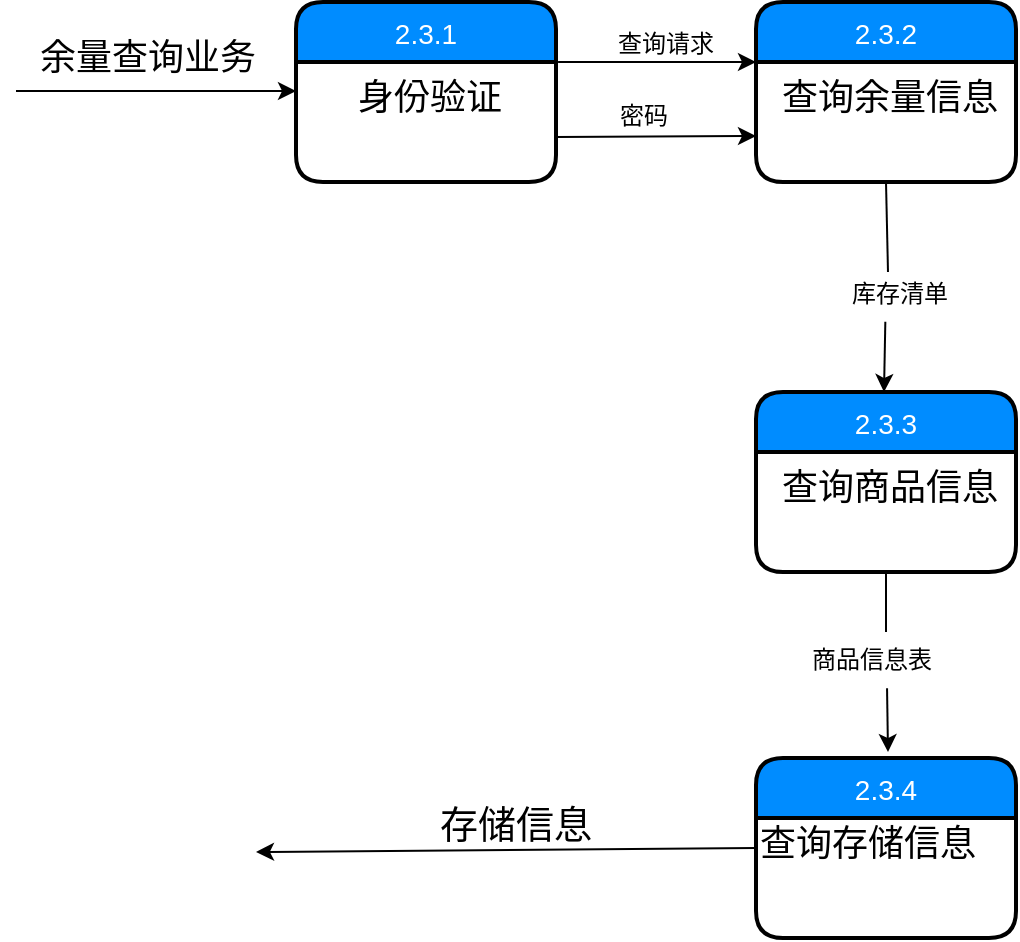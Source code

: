 <mxfile version="10.6.1" type="github"><diagram id="4TBrO0G1gojzI9859Grj" name="Page-1"><mxGraphModel dx="2400" dy="1151" grid="1" gridSize="10" guides="1" tooltips="1" connect="1" arrows="1" fold="1" page="1" pageScale="1" pageWidth="827" pageHeight="1169" math="0" shadow="0"><root><mxCell id="0"/><mxCell id="1" parent="0"/><mxCell id="ApuRvn5vEPkOLJ8WpnHc-2" value="" style="endArrow=classic;html=1;" edge="1" parent="1"><mxGeometry width="50" height="50" relative="1" as="geometry"><mxPoint x="560" y="159.5" as="sourcePoint"/><mxPoint x="700" y="159.5" as="targetPoint"/></mxGeometry></mxCell><mxCell id="ApuRvn5vEPkOLJ8WpnHc-3" value="&lt;font style=&quot;font-size: 18px&quot;&gt;余量查询业务&lt;/font&gt;" style="text;html=1;resizable=0;points=[];autosize=1;align=left;verticalAlign=top;spacingTop=-4;" vertex="1" parent="1"><mxGeometry x="570" y="130" width="120" height="20" as="geometry"/></mxCell><mxCell id="ApuRvn5vEPkOLJ8WpnHc-9" value="2.3.1" style="swimlane;childLayout=stackLayout;horizontal=1;startSize=30;horizontalStack=0;fillColor=#008cff;fontColor=#FFFFFF;rounded=1;fontSize=14;fontStyle=0;strokeWidth=2;resizeParent=0;resizeLast=1;shadow=0;dashed=0;align=center;" vertex="1" parent="1"><mxGeometry x="700" y="115" width="130" height="90" as="geometry"/></mxCell><mxCell id="ApuRvn5vEPkOLJ8WpnHc-10" value="身份验证" style="align=center;strokeColor=none;fillColor=none;spacingLeft=4;fontSize=18;verticalAlign=top;resizable=0;rotatable=0;part=1;" vertex="1" parent="ApuRvn5vEPkOLJ8WpnHc-9"><mxGeometry y="30" width="130" height="60" as="geometry"/></mxCell><mxCell id="ApuRvn5vEPkOLJ8WpnHc-14" value="" style="endArrow=classic;html=1;exitX=1.008;exitY=0;exitDx=0;exitDy=0;exitPerimeter=0;" edge="1" parent="1" source="ApuRvn5vEPkOLJ8WpnHc-10"><mxGeometry width="50" height="50" relative="1" as="geometry"><mxPoint x="860" y="180" as="sourcePoint"/><mxPoint x="930" y="145" as="targetPoint"/></mxGeometry></mxCell><mxCell id="ApuRvn5vEPkOLJ8WpnHc-16" value="" style="endArrow=classic;html=1;exitX=1;exitY=0.75;exitDx=0;exitDy=0;" edge="1" parent="1" source="ApuRvn5vEPkOLJ8WpnHc-9"><mxGeometry width="50" height="50" relative="1" as="geometry"><mxPoint x="870" y="240" as="sourcePoint"/><mxPoint x="930" y="182" as="targetPoint"/></mxGeometry></mxCell><mxCell id="ApuRvn5vEPkOLJ8WpnHc-17" value="查询请求" style="text;html=1;resizable=0;points=[];autosize=1;align=left;verticalAlign=top;spacingTop=-4;" vertex="1" parent="1"><mxGeometry x="859" y="126" width="60" height="20" as="geometry"/></mxCell><mxCell id="ApuRvn5vEPkOLJ8WpnHc-18" value="密码" style="text;html=1;resizable=0;points=[];autosize=1;align=left;verticalAlign=top;spacingTop=-4;" vertex="1" parent="1"><mxGeometry x="860" y="162" width="40" height="20" as="geometry"/></mxCell><mxCell id="ApuRvn5vEPkOLJ8WpnHc-20" value="2.3.2" style="swimlane;childLayout=stackLayout;horizontal=1;startSize=30;horizontalStack=0;fillColor=#008cff;fontColor=#FFFFFF;rounded=1;fontSize=14;fontStyle=0;strokeWidth=2;resizeParent=0;resizeLast=1;shadow=0;dashed=0;align=center;" vertex="1" parent="1"><mxGeometry x="930" y="115" width="130" height="90" as="geometry"/></mxCell><mxCell id="ApuRvn5vEPkOLJ8WpnHc-21" value="查询余量信息" style="align=center;strokeColor=none;fillColor=none;spacingLeft=4;fontSize=18;verticalAlign=top;resizable=0;rotatable=0;part=1;" vertex="1" parent="ApuRvn5vEPkOLJ8WpnHc-20"><mxGeometry y="30" width="130" height="60" as="geometry"/></mxCell><mxCell id="ApuRvn5vEPkOLJ8WpnHc-22" value="" style="endArrow=classic;html=1;exitX=0.5;exitY=1;exitDx=0;exitDy=0;" edge="1" parent="1"><mxGeometry width="50" height="50" relative="1" as="geometry"><mxPoint x="994.667" y="274.833" as="sourcePoint"/><mxPoint x="994" y="310" as="targetPoint"/></mxGeometry></mxCell><mxCell id="ApuRvn5vEPkOLJ8WpnHc-25" value="" style="endArrow=none;html=1;exitX=0.5;exitY=1;exitDx=0;exitDy=0;" edge="1" parent="1" source="ApuRvn5vEPkOLJ8WpnHc-21"><mxGeometry width="50" height="50" relative="1" as="geometry"><mxPoint x="920" y="340" as="sourcePoint"/><mxPoint x="996" y="250" as="targetPoint"/></mxGeometry></mxCell><mxCell id="ApuRvn5vEPkOLJ8WpnHc-26" value="库存清单" style="text;html=1;resizable=0;points=[];autosize=1;align=left;verticalAlign=top;spacingTop=-4;" vertex="1" parent="1"><mxGeometry x="976" y="251" width="60" height="20" as="geometry"/></mxCell><mxCell id="ApuRvn5vEPkOLJ8WpnHc-27" value="2.3.3" style="swimlane;childLayout=stackLayout;horizontal=1;startSize=30;horizontalStack=0;fillColor=#008cff;fontColor=#FFFFFF;rounded=1;fontSize=14;fontStyle=0;strokeWidth=2;resizeParent=0;resizeLast=1;shadow=0;dashed=0;align=center;" vertex="1" parent="1"><mxGeometry x="930" y="310" width="130" height="90" as="geometry"/></mxCell><mxCell id="ApuRvn5vEPkOLJ8WpnHc-28" value="查询商品信息" style="align=center;strokeColor=none;fillColor=none;spacingLeft=4;fontSize=18;verticalAlign=top;resizable=0;rotatable=0;part=1;" vertex="1" parent="ApuRvn5vEPkOLJ8WpnHc-27"><mxGeometry y="30" width="130" height="60" as="geometry"/></mxCell><mxCell id="ApuRvn5vEPkOLJ8WpnHc-29" value="" style="endArrow=none;html=1;entryX=0.5;entryY=1;entryDx=0;entryDy=0;" edge="1" parent="1" target="ApuRvn5vEPkOLJ8WpnHc-28"><mxGeometry width="50" height="50" relative="1" as="geometry"><mxPoint x="995" y="430" as="sourcePoint"/><mxPoint x="1030" y="420" as="targetPoint"/></mxGeometry></mxCell><mxCell id="ApuRvn5vEPkOLJ8WpnHc-31" value="&lt;div style=&quot;text-align: center&quot;&gt;&lt;span&gt;商品信息表&lt;/span&gt;&lt;/div&gt;" style="text;html=1;resizable=0;points=[];autosize=1;align=left;verticalAlign=top;spacingTop=-4;" vertex="1" parent="1"><mxGeometry x="956" y="434" width="80" height="20" as="geometry"/></mxCell><mxCell id="ApuRvn5vEPkOLJ8WpnHc-32" value="" style="endArrow=classic;html=1;exitX=0.494;exitY=1.208;exitDx=0;exitDy=0;exitPerimeter=0;" edge="1" parent="1" source="ApuRvn5vEPkOLJ8WpnHc-31"><mxGeometry width="50" height="50" relative="1" as="geometry"><mxPoint x="990" y="510" as="sourcePoint"/><mxPoint x="996" y="490" as="targetPoint"/></mxGeometry></mxCell><mxCell id="ApuRvn5vEPkOLJ8WpnHc-34" value="2.3.4" style="swimlane;childLayout=stackLayout;horizontal=1;startSize=30;horizontalStack=0;fillColor=#008cff;fontColor=#FFFFFF;rounded=1;fontSize=14;fontStyle=0;strokeWidth=2;resizeParent=0;resizeLast=1;shadow=0;dashed=0;align=center;" vertex="1" parent="1"><mxGeometry x="930" y="493" width="130" height="90" as="geometry"/></mxCell><mxCell id="ApuRvn5vEPkOLJ8WpnHc-38" value="&lt;div style=&quot;text-align: center&quot;&gt;&lt;span&gt;&lt;font style=&quot;font-size: 18px&quot;&gt;查询存储信息&lt;/font&gt;&lt;/span&gt;&lt;/div&gt;" style="text;html=1;resizable=0;points=[];autosize=1;align=left;verticalAlign=top;spacingTop=-4;" vertex="1" parent="ApuRvn5vEPkOLJ8WpnHc-34"><mxGeometry y="30" width="130" height="60" as="geometry"/></mxCell><mxCell id="ApuRvn5vEPkOLJ8WpnHc-39" value="" style="endArrow=classic;html=1;exitX=0;exitY=0.5;exitDx=0;exitDy=0;" edge="1" parent="1" source="ApuRvn5vEPkOLJ8WpnHc-34"><mxGeometry width="50" height="50" relative="1" as="geometry"><mxPoint x="840" y="620" as="sourcePoint"/><mxPoint x="680" y="540" as="targetPoint"/></mxGeometry></mxCell><mxCell id="ApuRvn5vEPkOLJ8WpnHc-40" value="&lt;font style=&quot;font-size: 19px&quot;&gt;存储信息&lt;/font&gt;" style="text;html=1;resizable=0;points=[];autosize=1;align=left;verticalAlign=top;spacingTop=-4;" vertex="1" parent="1"><mxGeometry x="770" y="513" width="90" height="20" as="geometry"/></mxCell></root></mxGraphModel></diagram></mxfile>